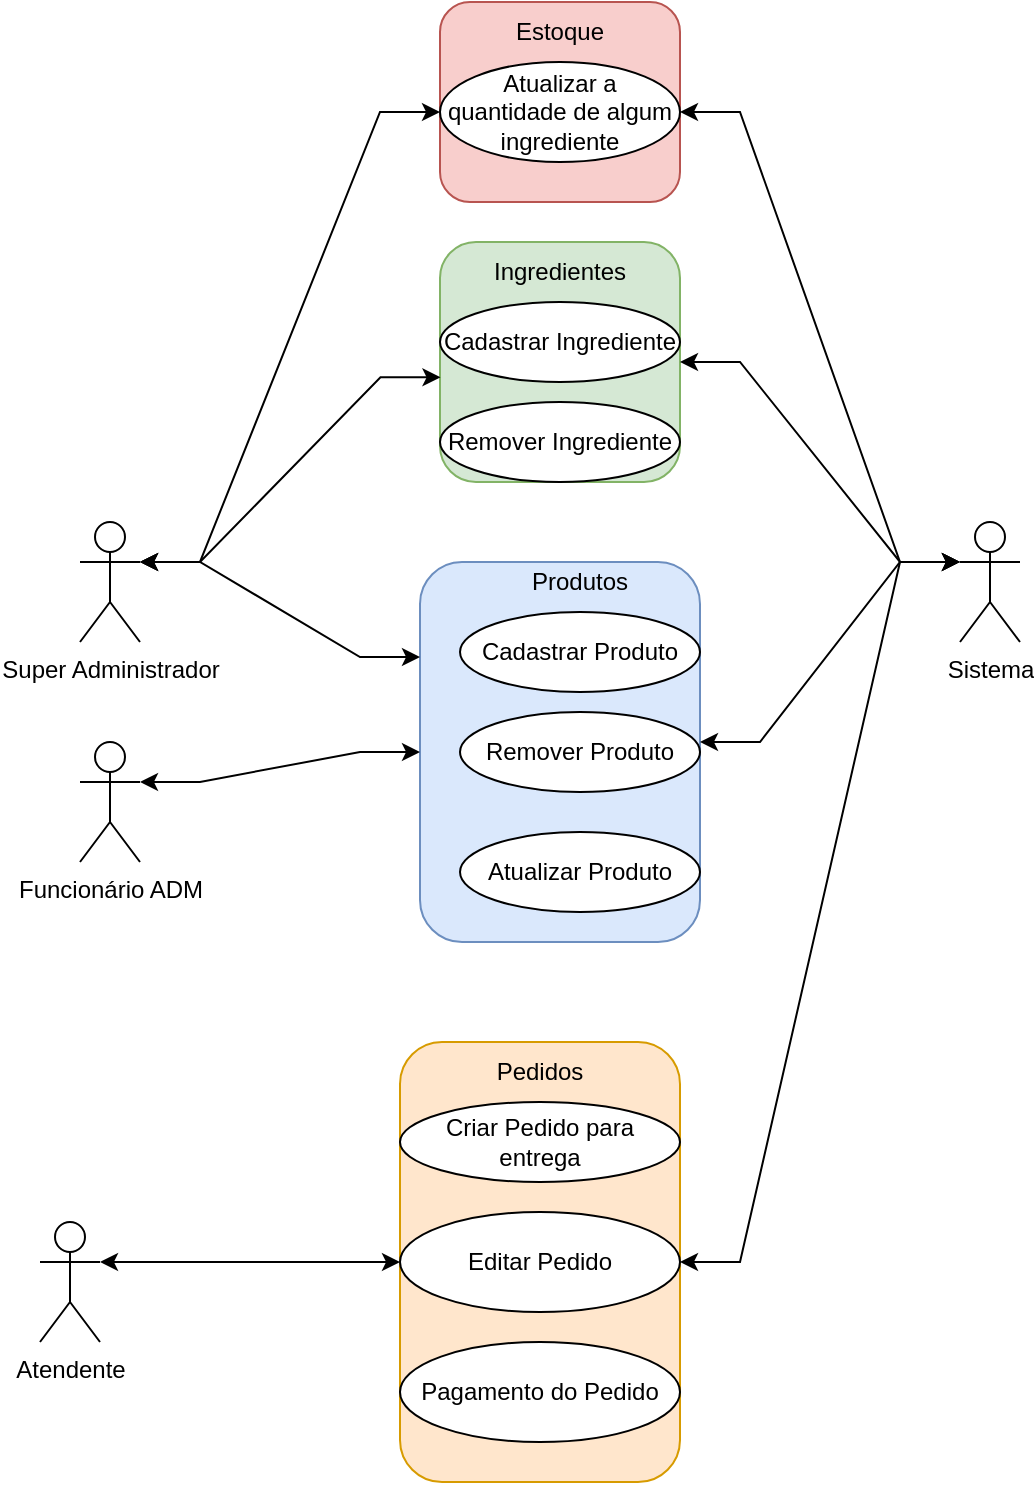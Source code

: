 <mxfile version="24.8.4">
  <diagram name="Página-1" id="7-VPQstgyVf9_1YUy5Hi">
    <mxGraphModel dx="768" dy="901" grid="1" gridSize="10" guides="1" tooltips="1" connect="1" arrows="1" fold="1" page="0" pageScale="1" pageWidth="827" pageHeight="1169" background="none" math="0" shadow="0">
      <root>
        <mxCell id="0" />
        <mxCell id="1" parent="0" />
        <mxCell id="M7EvmAqDSTVYz1lRvBlp-34" value="" style="group;rounded=1;" vertex="1" connectable="0" parent="1">
          <mxGeometry x="340" y="410" width="140" height="220" as="geometry" />
        </mxCell>
        <mxCell id="M7EvmAqDSTVYz1lRvBlp-18" value="" style="rounded=1;whiteSpace=wrap;html=1;fillColor=#ffe6cc;strokeColor=#d79b00;" vertex="1" parent="M7EvmAqDSTVYz1lRvBlp-34">
          <mxGeometry width="140" height="220" as="geometry" />
        </mxCell>
        <mxCell id="M7EvmAqDSTVYz1lRvBlp-19" value="Pedidos" style="text;html=1;align=center;verticalAlign=middle;whiteSpace=wrap;rounded=1;" vertex="1" parent="M7EvmAqDSTVYz1lRvBlp-34">
          <mxGeometry x="35" width="70" height="30" as="geometry" />
        </mxCell>
        <mxCell id="M7EvmAqDSTVYz1lRvBlp-20" value="Criar Pedido para entrega" style="ellipse;whiteSpace=wrap;html=1;rounded=1;" vertex="1" parent="M7EvmAqDSTVYz1lRvBlp-34">
          <mxGeometry y="30" width="140" height="40" as="geometry" />
        </mxCell>
        <mxCell id="M7EvmAqDSTVYz1lRvBlp-23" value="Editar Pedido" style="ellipse;whiteSpace=wrap;html=1;rounded=1;" vertex="1" parent="M7EvmAqDSTVYz1lRvBlp-34">
          <mxGeometry y="85" width="140" height="50" as="geometry" />
        </mxCell>
        <mxCell id="M7EvmAqDSTVYz1lRvBlp-22" value="Pagamento do Pedido" style="ellipse;whiteSpace=wrap;html=1;rounded=1;" vertex="1" parent="M7EvmAqDSTVYz1lRvBlp-34">
          <mxGeometry y="150" width="140" height="50" as="geometry" />
        </mxCell>
        <mxCell id="M7EvmAqDSTVYz1lRvBlp-1" value="Sistema" style="shape=umlActor;verticalLabelPosition=bottom;verticalAlign=top;html=1;outlineConnect=0;rounded=1;" vertex="1" parent="1">
          <mxGeometry x="620" y="150" width="30" height="60" as="geometry" />
        </mxCell>
        <mxCell id="M7EvmAqDSTVYz1lRvBlp-2" value="Super Administrador" style="shape=umlActor;verticalLabelPosition=bottom;verticalAlign=top;html=1;outlineConnect=0;rounded=1;" vertex="1" parent="1">
          <mxGeometry x="180" y="150" width="30" height="60" as="geometry" />
        </mxCell>
        <mxCell id="M7EvmAqDSTVYz1lRvBlp-3" value="Funcionário ADM" style="shape=umlActor;verticalLabelPosition=bottom;verticalAlign=top;html=1;outlineConnect=0;rounded=1;" vertex="1" parent="1">
          <mxGeometry x="180" y="260" width="30" height="60" as="geometry" />
        </mxCell>
        <mxCell id="M7EvmAqDSTVYz1lRvBlp-4" value="Atendente" style="shape=umlActor;verticalLabelPosition=bottom;verticalAlign=top;html=1;outlineConnect=0;rounded=1;" vertex="1" parent="1">
          <mxGeometry x="160" y="500" width="30" height="60" as="geometry" />
        </mxCell>
        <mxCell id="M7EvmAqDSTVYz1lRvBlp-9" value="" style="group;rounded=1;" vertex="1" connectable="0" parent="1">
          <mxGeometry x="370" y="165" width="120" height="250" as="geometry" />
        </mxCell>
        <mxCell id="M7EvmAqDSTVYz1lRvBlp-7" value="" style="rounded=1;whiteSpace=wrap;html=1;fillColor=#dae8fc;strokeColor=#6c8ebf;" vertex="1" parent="M7EvmAqDSTVYz1lRvBlp-9">
          <mxGeometry x="-20" y="5" width="140" height="190" as="geometry" />
        </mxCell>
        <mxCell id="M7EvmAqDSTVYz1lRvBlp-8" value="Produtos" style="text;html=1;align=center;verticalAlign=middle;whiteSpace=wrap;rounded=1;" vertex="1" parent="M7EvmAqDSTVYz1lRvBlp-9">
          <mxGeometry x="30" width="60" height="30" as="geometry" />
        </mxCell>
        <mxCell id="M7EvmAqDSTVYz1lRvBlp-10" value="Cadastrar Produto" style="ellipse;whiteSpace=wrap;html=1;rounded=1;" vertex="1" parent="M7EvmAqDSTVYz1lRvBlp-9">
          <mxGeometry y="30" width="120" height="40" as="geometry" />
        </mxCell>
        <mxCell id="M7EvmAqDSTVYz1lRvBlp-11" value="Remover Produto" style="ellipse;whiteSpace=wrap;html=1;rounded=1;" vertex="1" parent="M7EvmAqDSTVYz1lRvBlp-9">
          <mxGeometry y="80" width="120" height="40" as="geometry" />
        </mxCell>
        <mxCell id="M7EvmAqDSTVYz1lRvBlp-17" value="Atualizar Produto" style="ellipse;whiteSpace=wrap;html=1;rounded=1;" vertex="1" parent="M7EvmAqDSTVYz1lRvBlp-9">
          <mxGeometry y="140" width="120" height="40" as="geometry" />
        </mxCell>
        <mxCell id="M7EvmAqDSTVYz1lRvBlp-43" style="edgeStyle=orthogonalEdgeStyle;rounded=0;orthogonalLoop=1;jettySize=auto;html=1;exitX=0.5;exitY=1;exitDx=0;exitDy=0;" edge="1" parent="M7EvmAqDSTVYz1lRvBlp-9" source="M7EvmAqDSTVYz1lRvBlp-10" target="M7EvmAqDSTVYz1lRvBlp-10">
          <mxGeometry relative="1" as="geometry" />
        </mxCell>
        <mxCell id="M7EvmAqDSTVYz1lRvBlp-33" value="" style="group;rounded=1;" vertex="1" connectable="0" parent="1">
          <mxGeometry x="360" y="10" width="120" height="120" as="geometry" />
        </mxCell>
        <mxCell id="M7EvmAqDSTVYz1lRvBlp-24" value="" style="rounded=1;whiteSpace=wrap;html=1;fillColor=#d5e8d4;strokeColor=#82b366;" vertex="1" parent="M7EvmAqDSTVYz1lRvBlp-33">
          <mxGeometry width="120" height="120" as="geometry" />
        </mxCell>
        <mxCell id="M7EvmAqDSTVYz1lRvBlp-25" value="Ingredientes" style="text;html=1;align=center;verticalAlign=middle;whiteSpace=wrap;rounded=1;" vertex="1" parent="M7EvmAqDSTVYz1lRvBlp-33">
          <mxGeometry x="30" width="60" height="30" as="geometry" />
        </mxCell>
        <mxCell id="M7EvmAqDSTVYz1lRvBlp-26" value="Cadastrar Ingrediente" style="ellipse;whiteSpace=wrap;html=1;rounded=1;" vertex="1" parent="M7EvmAqDSTVYz1lRvBlp-33">
          <mxGeometry y="30" width="120" height="40" as="geometry" />
        </mxCell>
        <mxCell id="M7EvmAqDSTVYz1lRvBlp-27" value="Remover Ingrediente" style="ellipse;whiteSpace=wrap;html=1;rounded=1;" vertex="1" parent="M7EvmAqDSTVYz1lRvBlp-33">
          <mxGeometry y="80" width="120" height="40" as="geometry" />
        </mxCell>
        <mxCell id="M7EvmAqDSTVYz1lRvBlp-32" value="" style="group;rounded=1;" vertex="1" connectable="0" parent="1">
          <mxGeometry x="360" y="-110" width="120" height="100" as="geometry" />
        </mxCell>
        <mxCell id="M7EvmAqDSTVYz1lRvBlp-29" value="" style="rounded=1;whiteSpace=wrap;html=1;fillColor=#f8cecc;strokeColor=#b85450;" vertex="1" parent="M7EvmAqDSTVYz1lRvBlp-32">
          <mxGeometry width="120" height="100" as="geometry" />
        </mxCell>
        <mxCell id="M7EvmAqDSTVYz1lRvBlp-30" value="Estoque" style="text;html=1;align=center;verticalAlign=middle;whiteSpace=wrap;rounded=1;" vertex="1" parent="M7EvmAqDSTVYz1lRvBlp-32">
          <mxGeometry x="30" width="60" height="30" as="geometry" />
        </mxCell>
        <mxCell id="M7EvmAqDSTVYz1lRvBlp-31" value="Atualizar a quantidade de algum ingrediente" style="ellipse;whiteSpace=wrap;html=1;rounded=1;" vertex="1" parent="M7EvmAqDSTVYz1lRvBlp-32">
          <mxGeometry y="30" width="120" height="50" as="geometry" />
        </mxCell>
        <mxCell id="M7EvmAqDSTVYz1lRvBlp-41" value="" style="endArrow=classic;startArrow=classic;html=1;rounded=0;exitX=1;exitY=0.333;exitDx=0;exitDy=0;exitPerimeter=0;entryX=0;entryY=0.5;entryDx=0;entryDy=0;edgeStyle=entityRelationEdgeStyle;elbow=vertical;" edge="1" parent="1" source="M7EvmAqDSTVYz1lRvBlp-4" target="M7EvmAqDSTVYz1lRvBlp-23">
          <mxGeometry width="50" height="50" relative="1" as="geometry">
            <mxPoint x="250" y="440" as="sourcePoint" />
            <mxPoint x="300" y="390" as="targetPoint" />
          </mxGeometry>
        </mxCell>
        <mxCell id="M7EvmAqDSTVYz1lRvBlp-44" value="" style="endArrow=classic;startArrow=classic;html=1;rounded=0;exitX=1;exitY=0.333;exitDx=0;exitDy=0;exitPerimeter=0;entryX=0;entryY=0.5;entryDx=0;entryDy=0;edgeStyle=entityRelationEdgeStyle;" edge="1" parent="1" source="M7EvmAqDSTVYz1lRvBlp-3" target="M7EvmAqDSTVYz1lRvBlp-7">
          <mxGeometry width="50" height="50" relative="1" as="geometry">
            <mxPoint x="300" y="320" as="sourcePoint" />
            <mxPoint x="320" y="270" as="targetPoint" />
          </mxGeometry>
        </mxCell>
        <mxCell id="M7EvmAqDSTVYz1lRvBlp-45" value="" style="endArrow=classic;startArrow=classic;html=1;rounded=0;exitX=1;exitY=0.333;exitDx=0;exitDy=0;exitPerimeter=0;entryX=0;entryY=0.25;entryDx=0;entryDy=0;edgeStyle=entityRelationEdgeStyle;" edge="1" parent="1" source="M7EvmAqDSTVYz1lRvBlp-2" target="M7EvmAqDSTVYz1lRvBlp-7">
          <mxGeometry width="50" height="50" relative="1" as="geometry">
            <mxPoint x="290" y="230" as="sourcePoint" />
            <mxPoint x="340" y="180" as="targetPoint" />
          </mxGeometry>
        </mxCell>
        <mxCell id="M7EvmAqDSTVYz1lRvBlp-46" value="" style="endArrow=classic;startArrow=classic;html=1;rounded=0;exitX=1;exitY=0.333;exitDx=0;exitDy=0;exitPerimeter=0;entryX=0.002;entryY=0.564;entryDx=0;entryDy=0;entryPerimeter=0;edgeStyle=entityRelationEdgeStyle;" edge="1" parent="1" source="M7EvmAqDSTVYz1lRvBlp-2" target="M7EvmAqDSTVYz1lRvBlp-24">
          <mxGeometry width="50" height="50" relative="1" as="geometry">
            <mxPoint x="190" y="140" as="sourcePoint" />
            <mxPoint x="240" y="90" as="targetPoint" />
          </mxGeometry>
        </mxCell>
        <mxCell id="M7EvmAqDSTVYz1lRvBlp-47" value="" style="endArrow=classic;startArrow=classic;html=1;rounded=0;exitX=1;exitY=0.333;exitDx=0;exitDy=0;exitPerimeter=0;entryX=0;entryY=0.5;entryDx=0;entryDy=0;edgeStyle=entityRelationEdgeStyle;" edge="1" parent="1" source="M7EvmAqDSTVYz1lRvBlp-2" target="M7EvmAqDSTVYz1lRvBlp-31">
          <mxGeometry width="50" height="50" relative="1" as="geometry">
            <mxPoint x="220" y="130" as="sourcePoint" />
            <mxPoint x="270" y="80" as="targetPoint" />
          </mxGeometry>
        </mxCell>
        <mxCell id="M7EvmAqDSTVYz1lRvBlp-48" value="" style="endArrow=classic;startArrow=classic;html=1;rounded=0;exitX=1;exitY=0.375;exitDx=0;exitDy=0;exitPerimeter=0;entryX=0;entryY=0.333;entryDx=0;entryDy=0;entryPerimeter=0;edgeStyle=entityRelationEdgeStyle;" edge="1" parent="1" source="M7EvmAqDSTVYz1lRvBlp-11" target="M7EvmAqDSTVYz1lRvBlp-1">
          <mxGeometry width="50" height="50" relative="1" as="geometry">
            <mxPoint x="550" y="260" as="sourcePoint" />
            <mxPoint x="600" y="210" as="targetPoint" />
          </mxGeometry>
        </mxCell>
        <mxCell id="M7EvmAqDSTVYz1lRvBlp-49" value="" style="endArrow=classic;startArrow=classic;html=1;rounded=0;exitX=1;exitY=0.5;exitDx=0;exitDy=0;entryX=0;entryY=0.333;entryDx=0;entryDy=0;entryPerimeter=0;edgeStyle=entityRelationEdgeStyle;" edge="1" parent="1" source="M7EvmAqDSTVYz1lRvBlp-23" target="M7EvmAqDSTVYz1lRvBlp-1">
          <mxGeometry width="50" height="50" relative="1" as="geometry">
            <mxPoint x="480" y="530" as="sourcePoint" />
            <mxPoint x="610" y="230" as="targetPoint" />
          </mxGeometry>
        </mxCell>
        <mxCell id="M7EvmAqDSTVYz1lRvBlp-50" value="" style="endArrow=classic;startArrow=classic;html=1;rounded=0;exitX=1;exitY=0.5;exitDx=0;exitDy=0;entryX=0;entryY=0.333;entryDx=0;entryDy=0;entryPerimeter=0;edgeStyle=entityRelationEdgeStyle;" edge="1" parent="1" source="M7EvmAqDSTVYz1lRvBlp-24" target="M7EvmAqDSTVYz1lRvBlp-1">
          <mxGeometry width="50" height="50" relative="1" as="geometry">
            <mxPoint x="510" y="280" as="sourcePoint" />
            <mxPoint x="620" y="230" as="targetPoint" />
          </mxGeometry>
        </mxCell>
        <mxCell id="M7EvmAqDSTVYz1lRvBlp-51" value="" style="endArrow=classic;startArrow=classic;html=1;rounded=0;exitX=1;exitY=0.5;exitDx=0;exitDy=0;entryX=0;entryY=0.333;entryDx=0;entryDy=0;entryPerimeter=0;edgeStyle=entityRelationEdgeStyle;" edge="1" parent="1" source="M7EvmAqDSTVYz1lRvBlp-31" target="M7EvmAqDSTVYz1lRvBlp-1">
          <mxGeometry width="50" height="50" relative="1" as="geometry">
            <mxPoint x="520" y="290" as="sourcePoint" />
            <mxPoint x="630" y="240" as="targetPoint" />
          </mxGeometry>
        </mxCell>
      </root>
    </mxGraphModel>
  </diagram>
</mxfile>
